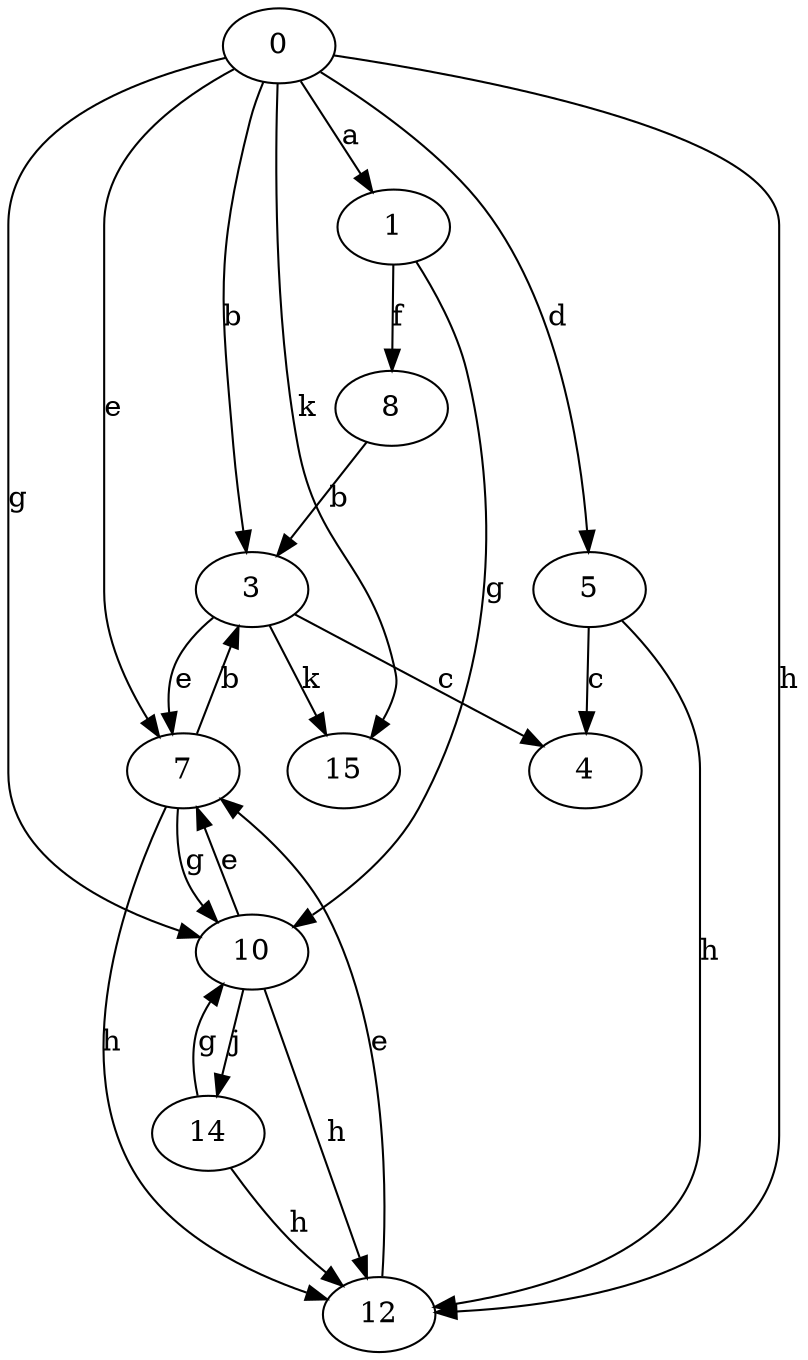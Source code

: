 strict digraph  {
0;
1;
3;
4;
5;
7;
8;
10;
12;
14;
15;
0 -> 1  [label=a];
0 -> 3  [label=b];
0 -> 5  [label=d];
0 -> 7  [label=e];
0 -> 10  [label=g];
0 -> 12  [label=h];
0 -> 15  [label=k];
1 -> 8  [label=f];
1 -> 10  [label=g];
3 -> 4  [label=c];
3 -> 7  [label=e];
3 -> 15  [label=k];
5 -> 4  [label=c];
5 -> 12  [label=h];
7 -> 3  [label=b];
7 -> 10  [label=g];
7 -> 12  [label=h];
8 -> 3  [label=b];
10 -> 7  [label=e];
10 -> 12  [label=h];
10 -> 14  [label=j];
12 -> 7  [label=e];
14 -> 10  [label=g];
14 -> 12  [label=h];
}

